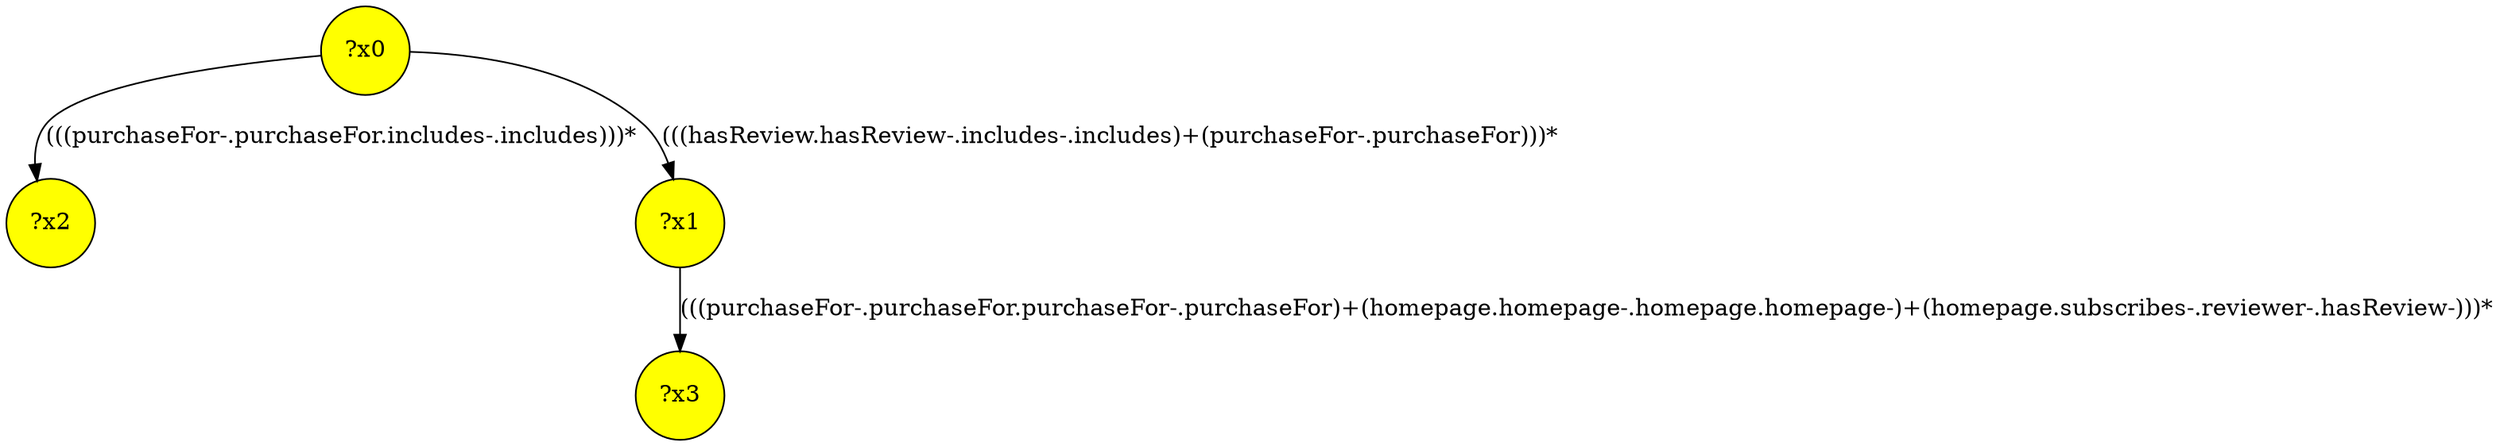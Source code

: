 digraph g {
	x2 [fillcolor="yellow", style="filled," shape=circle, label="?x2"];
	x1 [fillcolor="yellow", style="filled," shape=circle, label="?x1"];
	x0 [fillcolor="yellow", style="filled," shape=circle, label="?x0"];
	x3 [fillcolor="yellow", style="filled," shape=circle, label="?x3"];
	x0 -> x1 [label="(((hasReview.hasReview-.includes-.includes)+(purchaseFor-.purchaseFor)))*"];
	x0 -> x2 [label="(((purchaseFor-.purchaseFor.includes-.includes)))*"];
	x1 -> x3 [label="(((purchaseFor-.purchaseFor.purchaseFor-.purchaseFor)+(homepage.homepage-.homepage.homepage-)+(homepage.subscribes-.reviewer-.hasReview-)))*"];
}
